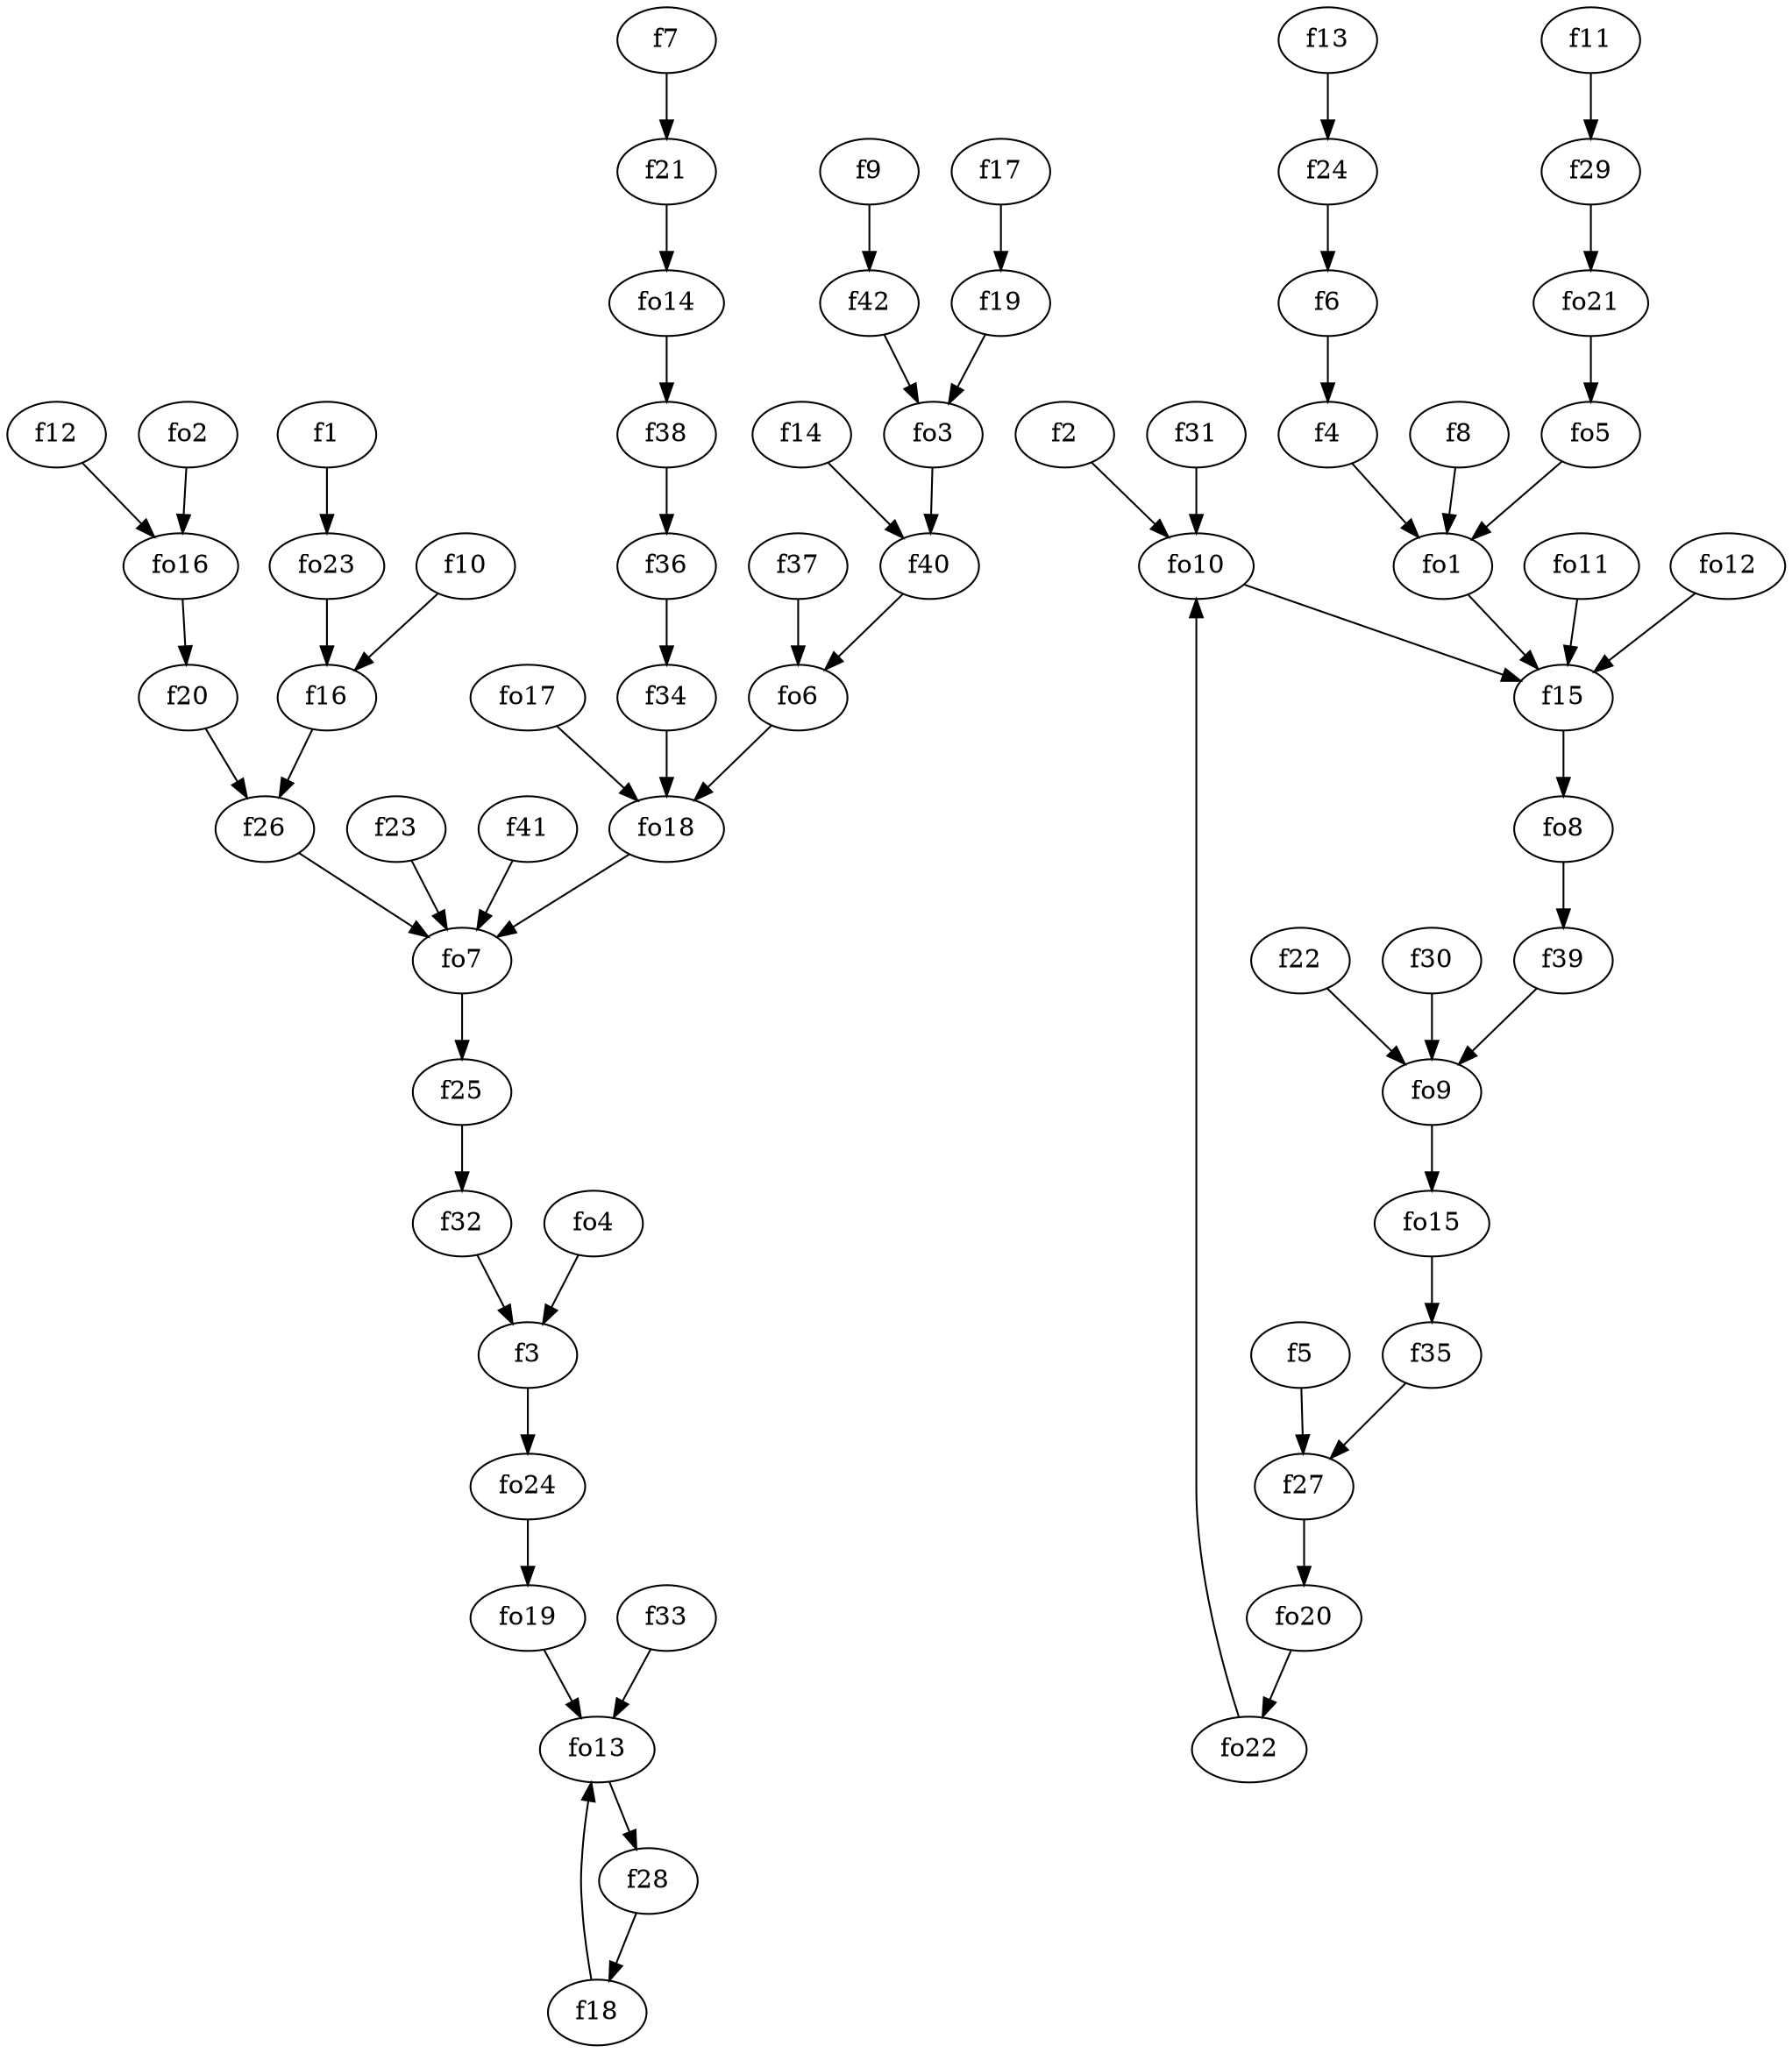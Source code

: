 strict digraph  {
f1;
f2;
f3;
f4;
f5;
f6;
f7;
f8;
f9;
f10;
f11;
f12;
f13;
f14;
f15;
f16;
f17;
f18;
f19;
f20;
f21;
f22;
f23;
f24;
f25;
f26;
f27;
f28;
f29;
f30;
f31;
f32;
f33;
f34;
f35;
f36;
f37;
f38;
f39;
f40;
f41;
f42;
fo1;
fo2;
fo3;
fo4;
fo5;
fo6;
fo7;
fo8;
fo9;
fo10;
fo11;
fo12;
fo13;
fo14;
fo15;
fo16;
fo17;
fo18;
fo19;
fo20;
fo21;
fo22;
fo23;
fo24;
f1 -> fo23  [weight=2];
f2 -> fo10  [weight=2];
f3 -> fo24  [weight=2];
f4 -> fo1  [weight=2];
f5 -> f27  [weight=2];
f6 -> f4  [weight=2];
f7 -> f21  [weight=2];
f8 -> fo1  [weight=2];
f9 -> f42  [weight=2];
f10 -> f16  [weight=2];
f11 -> f29  [weight=2];
f12 -> fo16  [weight=2];
f13 -> f24  [weight=2];
f14 -> f40  [weight=2];
f15 -> fo8  [weight=2];
f16 -> f26  [weight=2];
f17 -> f19  [weight=2];
f18 -> fo13  [weight=2];
f19 -> fo3  [weight=2];
f20 -> f26  [weight=2];
f21 -> fo14  [weight=2];
f22 -> fo9  [weight=2];
f23 -> fo7  [weight=2];
f24 -> f6  [weight=2];
f25 -> f32  [weight=2];
f26 -> fo7  [weight=2];
f27 -> fo20  [weight=2];
f28 -> f18  [weight=2];
f29 -> fo21  [weight=2];
f30 -> fo9  [weight=2];
f31 -> fo10  [weight=2];
f32 -> f3  [weight=2];
f33 -> fo13  [weight=2];
f34 -> fo18  [weight=2];
f35 -> f27  [weight=2];
f36 -> f34  [weight=2];
f37 -> fo6  [weight=2];
f38 -> f36  [weight=2];
f39 -> fo9  [weight=2];
f40 -> fo6  [weight=2];
f41 -> fo7  [weight=2];
f42 -> fo3  [weight=2];
fo1 -> f15  [weight=2];
fo2 -> fo16  [weight=2];
fo3 -> f40  [weight=2];
fo4 -> f3  [weight=2];
fo5 -> fo1  [weight=2];
fo6 -> fo18  [weight=2];
fo7 -> f25  [weight=2];
fo8 -> f39  [weight=2];
fo9 -> fo15  [weight=2];
fo10 -> f15  [weight=2];
fo11 -> f15  [weight=2];
fo12 -> f15  [weight=2];
fo13 -> f28  [weight=2];
fo14 -> f38  [weight=2];
fo15 -> f35  [weight=2];
fo16 -> f20  [weight=2];
fo17 -> fo18  [weight=2];
fo18 -> fo7  [weight=2];
fo19 -> fo13  [weight=2];
fo20 -> fo22  [weight=2];
fo21 -> fo5  [weight=2];
fo22 -> fo10  [weight=2];
fo23 -> f16  [weight=2];
fo24 -> fo19  [weight=2];
}
